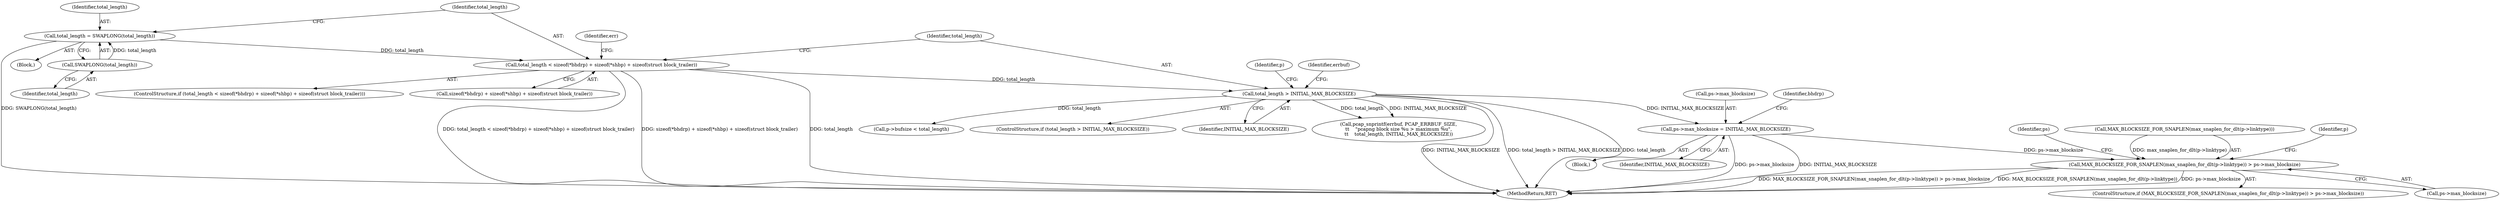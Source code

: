 digraph "0_libpcap_87d6bef033062f969e70fa40c43dfd945d5a20ab@pointer" {
"1000404" [label="(Call,ps->max_blocksize = INITIAL_MAX_BLOCKSIZE)"];
"1000280" [label="(Call,total_length > INITIAL_MAX_BLOCKSIZE)"];
"1000260" [label="(Call,total_length < sizeof(*bhdrp) + sizeof(*shbp) + sizeof(struct block_trailer))"];
"1000255" [label="(Call,total_length = SWAPLONG(total_length))"];
"1000257" [label="(Call,SWAPLONG(total_length))"];
"1000660" [label="(Call,MAX_BLOCKSIZE_FOR_SNAPLEN(max_snaplen_for_dlt(p->linktype)) > ps->max_blocksize)"];
"1000284" [label="(Call,pcap_snprintf(errbuf, PCAP_ERRBUF_SIZE,\n\t\t    \"pcapng block size %u > maximum %u\",\n\t\t    total_length, INITIAL_MAX_BLOCKSIZE))"];
"1000275" [label="(Identifier,err)"];
"1000408" [label="(Identifier,INITIAL_MAX_BLOCKSIZE)"];
"1000405" [label="(Call,ps->max_blocksize)"];
"1000671" [label="(Identifier,ps)"];
"1000257" [label="(Call,SWAPLONG(total_length))"];
"1000258" [label="(Identifier,total_length)"];
"1000255" [label="(Call,total_length = SWAPLONG(total_length))"];
"1000262" [label="(Call,sizeof(*bhdrp) + sizeof(*shbp) + sizeof(struct block_trailer))"];
"1000404" [label="(Call,ps->max_blocksize = INITIAL_MAX_BLOCKSIZE)"];
"1000707" [label="(MethodReturn,RET)"];
"1000660" [label="(Call,MAX_BLOCKSIZE_FOR_SNAPLEN(max_snaplen_for_dlt(p->linktype)) > ps->max_blocksize)"];
"1000661" [label="(Call,MAX_BLOCKSIZE_FOR_SNAPLEN(max_snaplen_for_dlt(p->linktype)))"];
"1000659" [label="(ControlStructure,if (MAX_BLOCKSIZE_FOR_SNAPLEN(max_snaplen_for_dlt(p->linktype)) > ps->max_blocksize))"];
"1000680" [label="(Identifier,p)"];
"1000240" [label="(Block,)"];
"1000297" [label="(Identifier,p)"];
"1000260" [label="(Call,total_length < sizeof(*bhdrp) + sizeof(*shbp) + sizeof(struct block_trailer))"];
"1000367" [label="(Call,p->bufsize < total_length)"];
"1000285" [label="(Identifier,errbuf)"];
"1000280" [label="(Call,total_length > INITIAL_MAX_BLOCKSIZE)"];
"1000410" [label="(Identifier,bhdrp)"];
"1000279" [label="(ControlStructure,if (total_length > INITIAL_MAX_BLOCKSIZE))"];
"1000282" [label="(Identifier,INITIAL_MAX_BLOCKSIZE)"];
"1000256" [label="(Identifier,total_length)"];
"1000139" [label="(Block,)"];
"1000666" [label="(Call,ps->max_blocksize)"];
"1000261" [label="(Identifier,total_length)"];
"1000259" [label="(ControlStructure,if (total_length < sizeof(*bhdrp) + sizeof(*shbp) + sizeof(struct block_trailer)))"];
"1000281" [label="(Identifier,total_length)"];
"1000404" -> "1000139"  [label="AST: "];
"1000404" -> "1000408"  [label="CFG: "];
"1000405" -> "1000404"  [label="AST: "];
"1000408" -> "1000404"  [label="AST: "];
"1000410" -> "1000404"  [label="CFG: "];
"1000404" -> "1000707"  [label="DDG: ps->max_blocksize"];
"1000404" -> "1000707"  [label="DDG: INITIAL_MAX_BLOCKSIZE"];
"1000280" -> "1000404"  [label="DDG: INITIAL_MAX_BLOCKSIZE"];
"1000404" -> "1000660"  [label="DDG: ps->max_blocksize"];
"1000280" -> "1000279"  [label="AST: "];
"1000280" -> "1000282"  [label="CFG: "];
"1000281" -> "1000280"  [label="AST: "];
"1000282" -> "1000280"  [label="AST: "];
"1000285" -> "1000280"  [label="CFG: "];
"1000297" -> "1000280"  [label="CFG: "];
"1000280" -> "1000707"  [label="DDG: INITIAL_MAX_BLOCKSIZE"];
"1000280" -> "1000707"  [label="DDG: total_length > INITIAL_MAX_BLOCKSIZE"];
"1000280" -> "1000707"  [label="DDG: total_length"];
"1000260" -> "1000280"  [label="DDG: total_length"];
"1000280" -> "1000284"  [label="DDG: total_length"];
"1000280" -> "1000284"  [label="DDG: INITIAL_MAX_BLOCKSIZE"];
"1000280" -> "1000367"  [label="DDG: total_length"];
"1000260" -> "1000259"  [label="AST: "];
"1000260" -> "1000262"  [label="CFG: "];
"1000261" -> "1000260"  [label="AST: "];
"1000262" -> "1000260"  [label="AST: "];
"1000275" -> "1000260"  [label="CFG: "];
"1000281" -> "1000260"  [label="CFG: "];
"1000260" -> "1000707"  [label="DDG: total_length < sizeof(*bhdrp) + sizeof(*shbp) + sizeof(struct block_trailer)"];
"1000260" -> "1000707"  [label="DDG: sizeof(*bhdrp) + sizeof(*shbp) + sizeof(struct block_trailer)"];
"1000260" -> "1000707"  [label="DDG: total_length"];
"1000255" -> "1000260"  [label="DDG: total_length"];
"1000255" -> "1000240"  [label="AST: "];
"1000255" -> "1000257"  [label="CFG: "];
"1000256" -> "1000255"  [label="AST: "];
"1000257" -> "1000255"  [label="AST: "];
"1000261" -> "1000255"  [label="CFG: "];
"1000255" -> "1000707"  [label="DDG: SWAPLONG(total_length)"];
"1000257" -> "1000255"  [label="DDG: total_length"];
"1000257" -> "1000258"  [label="CFG: "];
"1000258" -> "1000257"  [label="AST: "];
"1000660" -> "1000659"  [label="AST: "];
"1000660" -> "1000666"  [label="CFG: "];
"1000661" -> "1000660"  [label="AST: "];
"1000666" -> "1000660"  [label="AST: "];
"1000671" -> "1000660"  [label="CFG: "];
"1000680" -> "1000660"  [label="CFG: "];
"1000660" -> "1000707"  [label="DDG: MAX_BLOCKSIZE_FOR_SNAPLEN(max_snaplen_for_dlt(p->linktype)) > ps->max_blocksize"];
"1000660" -> "1000707"  [label="DDG: MAX_BLOCKSIZE_FOR_SNAPLEN(max_snaplen_for_dlt(p->linktype))"];
"1000660" -> "1000707"  [label="DDG: ps->max_blocksize"];
"1000661" -> "1000660"  [label="DDG: max_snaplen_for_dlt(p->linktype)"];
}
